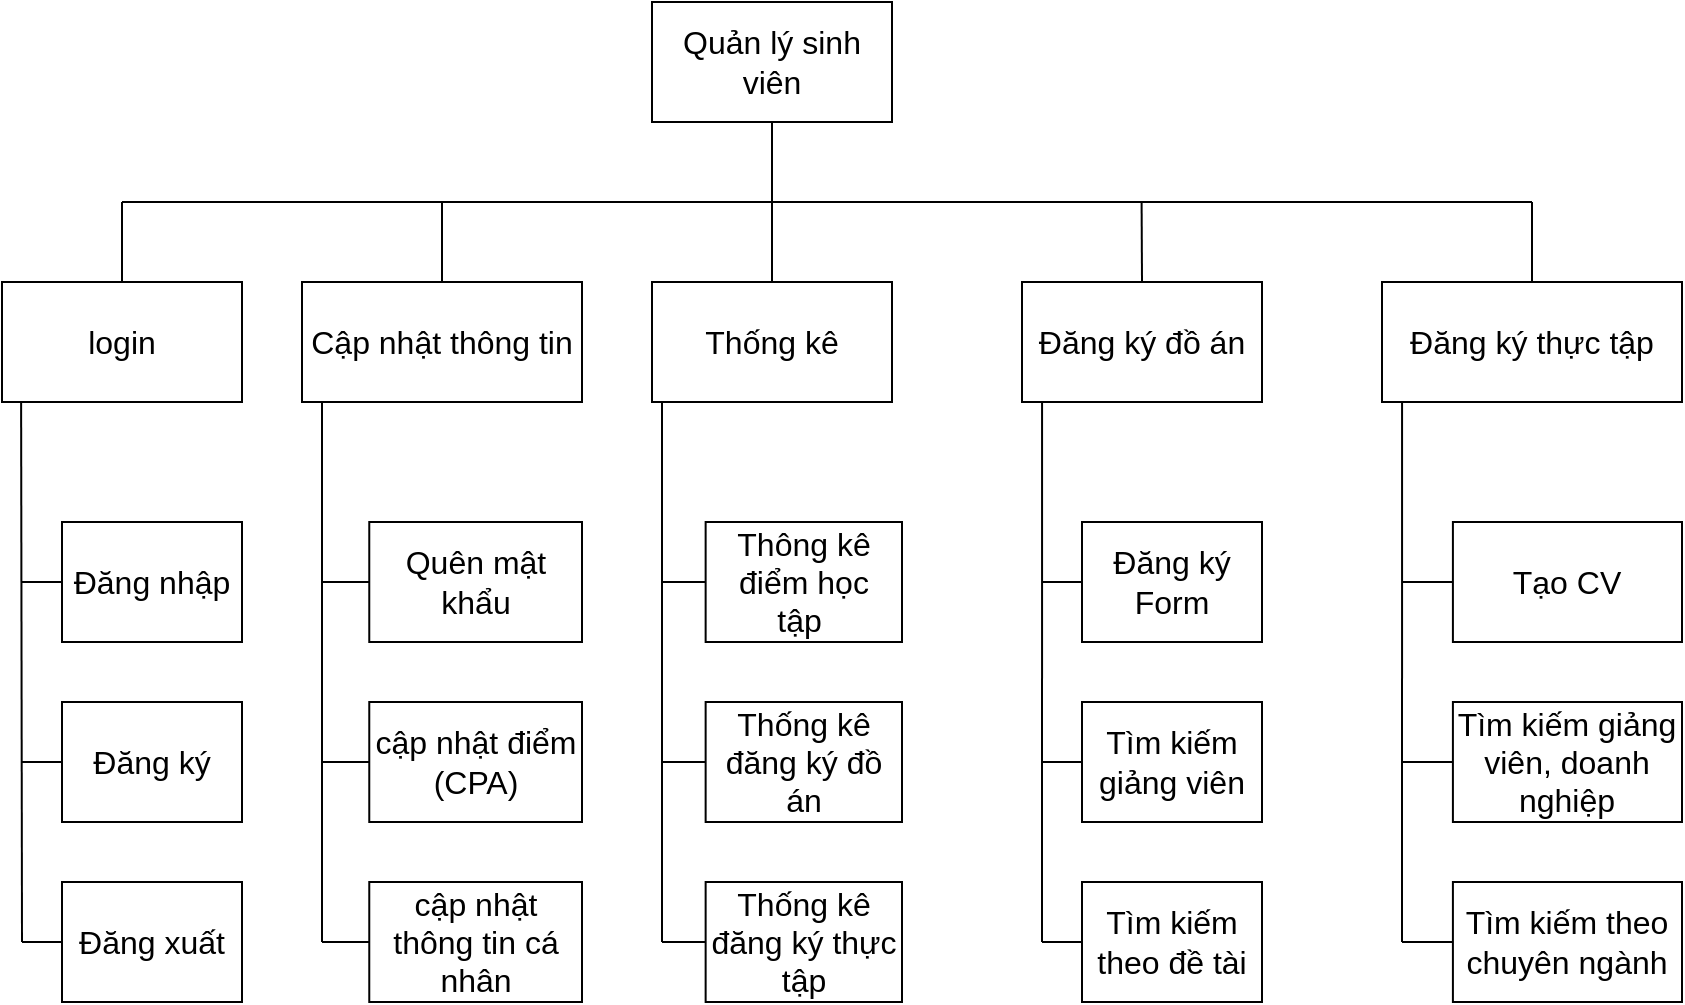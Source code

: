 <mxfile>
    <diagram id="5fNo3or9mdZo12ajClWs" name="Page-1">
        <mxGraphModel dx="1410" dy="1200" grid="1" gridSize="10" guides="1" tooltips="1" connect="1" arrows="1" fold="1" page="1" pageScale="1" pageWidth="850" pageHeight="1100" math="0" shadow="0">
            <root>
                <mxCell id="0"/>
                <mxCell id="1" parent="0"/>
                <mxCell id="2" value="Quản lý sinh viên" style="rounded=0;whiteSpace=wrap;html=1;fontSize=16;" parent="1" vertex="1">
                    <mxGeometry x="365" y="60" width="120" height="60" as="geometry"/>
                </mxCell>
                <mxCell id="3" value="login" style="rounded=0;whiteSpace=wrap;html=1;fontSize=16;" parent="1" vertex="1">
                    <mxGeometry x="40" y="200" width="120" height="60" as="geometry"/>
                </mxCell>
                <mxCell id="4" value="Cập nhật thông tin" style="rounded=0;whiteSpace=wrap;html=1;fontSize=16;" parent="1" vertex="1">
                    <mxGeometry x="190" y="200" width="140" height="60" as="geometry"/>
                </mxCell>
                <mxCell id="6" value="Đăng ký thực tập" style="rounded=0;whiteSpace=wrap;html=1;fontSize=16;" parent="1" vertex="1">
                    <mxGeometry x="730" y="200" width="150" height="60" as="geometry"/>
                </mxCell>
                <mxCell id="14" value="" style="endArrow=none;html=1;fontSize=16;" parent="1" edge="1">
                    <mxGeometry width="50" height="50" relative="1" as="geometry">
                        <mxPoint x="100" y="160" as="sourcePoint"/>
                        <mxPoint x="805" y="160" as="targetPoint"/>
                    </mxGeometry>
                </mxCell>
                <mxCell id="19" value="" style="endArrow=none;html=1;entryX=0.5;entryY=1;entryDx=0;entryDy=0;fontSize=16;" parent="1" target="2" edge="1">
                    <mxGeometry width="50" height="50" relative="1" as="geometry">
                        <mxPoint x="425" y="160" as="sourcePoint"/>
                        <mxPoint x="510" y="340" as="targetPoint"/>
                    </mxGeometry>
                </mxCell>
                <mxCell id="20" value="" style="endArrow=none;html=1;exitX=0.5;exitY=0;exitDx=0;exitDy=0;fontSize=16;" parent="1" source="3" edge="1">
                    <mxGeometry width="50" height="50" relative="1" as="geometry">
                        <mxPoint x="435" y="170" as="sourcePoint"/>
                        <mxPoint x="100" y="160" as="targetPoint"/>
                    </mxGeometry>
                </mxCell>
                <mxCell id="21" value="" style="endArrow=none;html=1;exitX=0.5;exitY=0;exitDx=0;exitDy=0;fontSize=16;" parent="1" source="4" edge="1">
                    <mxGeometry width="50" height="50" relative="1" as="geometry">
                        <mxPoint x="304" y="270" as="sourcePoint"/>
                        <mxPoint x="260" y="160" as="targetPoint"/>
                    </mxGeometry>
                </mxCell>
                <mxCell id="23" value="" style="endArrow=none;html=1;exitX=0.5;exitY=0;exitDx=0;exitDy=0;fontSize=16;" parent="1" source="6" edge="1">
                    <mxGeometry width="50" height="50" relative="1" as="geometry">
                        <mxPoint x="560" y="280" as="sourcePoint"/>
                        <mxPoint x="805" y="160" as="targetPoint"/>
                    </mxGeometry>
                </mxCell>
                <mxCell id="25" value="" style="endArrow=none;html=1;entryX=0.088;entryY=1.008;entryDx=0;entryDy=0;entryPerimeter=0;fontSize=16;" parent="1" edge="1">
                    <mxGeometry width="50" height="50" relative="1" as="geometry">
                        <mxPoint x="50" y="530" as="sourcePoint"/>
                        <mxPoint x="49.56" y="260.48" as="targetPoint"/>
                    </mxGeometry>
                </mxCell>
                <mxCell id="27" value="" style="group;fontSize=16;" parent="1" vertex="1" connectable="0">
                    <mxGeometry x="50" y="320" width="110" height="60" as="geometry"/>
                </mxCell>
                <mxCell id="16" value="Đăng nhập" style="rounded=0;whiteSpace=wrap;html=1;fontSize=16;" parent="27" vertex="1">
                    <mxGeometry x="20" width="90" height="60" as="geometry"/>
                </mxCell>
                <mxCell id="26" value="" style="endArrow=none;html=1;exitX=0;exitY=0.5;exitDx=0;exitDy=0;fontSize=16;" parent="27" source="16" edge="1">
                    <mxGeometry width="50" height="50" relative="1" as="geometry">
                        <mxPoint x="90" y="220" as="sourcePoint"/>
                        <mxPoint y="30" as="targetPoint"/>
                    </mxGeometry>
                </mxCell>
                <mxCell id="28" value="" style="group;fontSize=16;" parent="1" vertex="1" connectable="0">
                    <mxGeometry x="50" y="410" width="110" height="60" as="geometry"/>
                </mxCell>
                <mxCell id="29" value="Đăng ký" style="rounded=0;whiteSpace=wrap;html=1;fontSize=16;" parent="28" vertex="1">
                    <mxGeometry x="20" width="90" height="60" as="geometry"/>
                </mxCell>
                <mxCell id="30" value="" style="endArrow=none;html=1;exitX=0;exitY=0.5;exitDx=0;exitDy=0;fontSize=16;" parent="28" source="29" edge="1">
                    <mxGeometry width="50" height="50" relative="1" as="geometry">
                        <mxPoint x="90" y="220" as="sourcePoint"/>
                        <mxPoint y="30" as="targetPoint"/>
                    </mxGeometry>
                </mxCell>
                <mxCell id="31" value="" style="group;fontSize=16;" parent="1" vertex="1" connectable="0">
                    <mxGeometry x="50" y="500" width="110" height="60" as="geometry"/>
                </mxCell>
                <mxCell id="32" value="Đăng xuất" style="rounded=0;whiteSpace=wrap;html=1;fontSize=16;" parent="31" vertex="1">
                    <mxGeometry x="20" width="90" height="60" as="geometry"/>
                </mxCell>
                <mxCell id="33" value="" style="endArrow=none;html=1;exitX=0;exitY=0.5;exitDx=0;exitDy=0;fontSize=16;" parent="31" source="32" edge="1">
                    <mxGeometry width="50" height="50" relative="1" as="geometry">
                        <mxPoint x="90" y="220" as="sourcePoint"/>
                        <mxPoint y="30" as="targetPoint"/>
                    </mxGeometry>
                </mxCell>
                <mxCell id="34" value="" style="endArrow=none;html=1;fontSize=16;" parent="1" edge="1">
                    <mxGeometry width="50" height="50" relative="1" as="geometry">
                        <mxPoint x="200" y="530" as="sourcePoint"/>
                        <mxPoint x="200" y="260" as="targetPoint"/>
                    </mxGeometry>
                </mxCell>
                <mxCell id="35" value="" style="group;fontSize=16;" parent="1" vertex="1" connectable="0">
                    <mxGeometry x="200" y="320" width="130" height="60" as="geometry"/>
                </mxCell>
                <mxCell id="36" value="Quên mật khẩu" style="rounded=0;whiteSpace=wrap;html=1;fontSize=16;" parent="35" vertex="1">
                    <mxGeometry x="23.636" width="106.364" height="60" as="geometry"/>
                </mxCell>
                <mxCell id="37" value="" style="endArrow=none;html=1;exitX=0;exitY=0.5;exitDx=0;exitDy=0;fontSize=16;" parent="35" source="36" edge="1">
                    <mxGeometry width="50" height="50" relative="1" as="geometry">
                        <mxPoint x="106.364" y="220" as="sourcePoint"/>
                        <mxPoint y="30" as="targetPoint"/>
                    </mxGeometry>
                </mxCell>
                <mxCell id="38" value="" style="group;fontSize=16;" parent="1" vertex="1" connectable="0">
                    <mxGeometry x="200" y="410" width="130" height="60" as="geometry"/>
                </mxCell>
                <mxCell id="39" value="cập nhật điểm (CPA)" style="rounded=0;whiteSpace=wrap;html=1;fontSize=16;" parent="38" vertex="1">
                    <mxGeometry x="23.636" width="106.364" height="60" as="geometry"/>
                </mxCell>
                <mxCell id="40" value="" style="endArrow=none;html=1;exitX=0;exitY=0.5;exitDx=0;exitDy=0;fontSize=16;" parent="38" source="39" edge="1">
                    <mxGeometry width="50" height="50" relative="1" as="geometry">
                        <mxPoint x="106.364" y="220" as="sourcePoint"/>
                        <mxPoint y="30" as="targetPoint"/>
                    </mxGeometry>
                </mxCell>
                <mxCell id="41" value="" style="group;fontSize=16;" parent="1" vertex="1" connectable="0">
                    <mxGeometry x="200" y="500" width="130" height="60" as="geometry"/>
                </mxCell>
                <mxCell id="42" value="cập nhật thông tin cá nhân" style="rounded=0;whiteSpace=wrap;html=1;fontSize=16;" parent="41" vertex="1">
                    <mxGeometry x="23.636" width="106.364" height="60" as="geometry"/>
                </mxCell>
                <mxCell id="43" value="" style="endArrow=none;html=1;exitX=0;exitY=0.5;exitDx=0;exitDy=0;fontSize=16;" parent="41" source="42" edge="1">
                    <mxGeometry width="50" height="50" relative="1" as="geometry">
                        <mxPoint x="106.364" y="220" as="sourcePoint"/>
                        <mxPoint y="30" as="targetPoint"/>
                    </mxGeometry>
                </mxCell>
                <mxCell id="47" value="" style="endArrow=none;html=1;entryX=0.092;entryY=1;entryDx=0;entryDy=0;entryPerimeter=0;fontSize=16;" parent="1" edge="1">
                    <mxGeometry width="50" height="50" relative="1" as="geometry">
                        <mxPoint x="560" y="530" as="sourcePoint"/>
                        <mxPoint x="560.04" y="260" as="targetPoint"/>
                    </mxGeometry>
                </mxCell>
                <mxCell id="48" value="" style="group;fontSize=16;" parent="1" vertex="1" connectable="0">
                    <mxGeometry x="580" y="160" width="120" height="100" as="geometry"/>
                </mxCell>
                <mxCell id="5" value="Đăng ký đồ án" style="rounded=0;whiteSpace=wrap;html=1;fontSize=16;" parent="48" vertex="1">
                    <mxGeometry x="-30" y="40" width="120" height="60" as="geometry"/>
                </mxCell>
                <mxCell id="81" value="" style="endArrow=none;html=1;fontSize=16;" edge="1" parent="48">
                    <mxGeometry width="50" height="50" relative="1" as="geometry">
                        <mxPoint x="30" y="40" as="sourcePoint"/>
                        <mxPoint x="29.8" as="targetPoint"/>
                    </mxGeometry>
                </mxCell>
                <mxCell id="53" value="" style="group;fontSize=16;" parent="1" vertex="1" connectable="0">
                    <mxGeometry x="560" y="320" width="110" height="60" as="geometry"/>
                </mxCell>
                <mxCell id="54" value="Đăng ký Form" style="rounded=0;whiteSpace=wrap;html=1;fontSize=16;" parent="53" vertex="1">
                    <mxGeometry x="20" width="90" height="60" as="geometry"/>
                </mxCell>
                <mxCell id="55" value="" style="endArrow=none;html=1;exitX=0;exitY=0.5;exitDx=0;exitDy=0;fontSize=16;" parent="53" source="54" edge="1">
                    <mxGeometry width="50" height="50" relative="1" as="geometry">
                        <mxPoint x="90" y="220" as="sourcePoint"/>
                        <mxPoint y="30" as="targetPoint"/>
                    </mxGeometry>
                </mxCell>
                <mxCell id="56" value="" style="group;fontSize=16;" parent="1" vertex="1" connectable="0">
                    <mxGeometry x="560" y="410" width="110" height="60" as="geometry"/>
                </mxCell>
                <mxCell id="57" value="Tìm kiếm giảng viên" style="rounded=0;whiteSpace=wrap;html=1;fontSize=16;" parent="56" vertex="1">
                    <mxGeometry x="20" width="90" height="60" as="geometry"/>
                </mxCell>
                <mxCell id="58" value="" style="endArrow=none;html=1;exitX=0;exitY=0.5;exitDx=0;exitDy=0;fontSize=16;" parent="56" source="57" edge="1">
                    <mxGeometry width="50" height="50" relative="1" as="geometry">
                        <mxPoint x="90" y="220" as="sourcePoint"/>
                        <mxPoint y="30" as="targetPoint"/>
                    </mxGeometry>
                </mxCell>
                <mxCell id="62" value="" style="group;fontSize=16;" parent="1" vertex="1" connectable="0">
                    <mxGeometry x="560" y="500" width="110" height="60" as="geometry"/>
                </mxCell>
                <mxCell id="63" value="Tìm kiếm theo đề tài" style="rounded=0;whiteSpace=wrap;html=1;fontSize=16;" parent="62" vertex="1">
                    <mxGeometry x="20" width="90" height="60" as="geometry"/>
                </mxCell>
                <mxCell id="64" value="" style="endArrow=none;html=1;exitX=0;exitY=0.5;exitDx=0;exitDy=0;fontSize=16;" parent="62" source="63" edge="1">
                    <mxGeometry width="50" height="50" relative="1" as="geometry">
                        <mxPoint x="90" y="220" as="sourcePoint"/>
                        <mxPoint y="30" as="targetPoint"/>
                    </mxGeometry>
                </mxCell>
                <mxCell id="65" value="" style="group;fontSize=16;" parent="1" vertex="1" connectable="0">
                    <mxGeometry x="740" y="320" width="140" height="60" as="geometry"/>
                </mxCell>
                <mxCell id="66" value="Tạo CV" style="rounded=0;whiteSpace=wrap;html=1;fontSize=16;" parent="65" vertex="1">
                    <mxGeometry x="25.455" width="114.545" height="60" as="geometry"/>
                </mxCell>
                <mxCell id="67" value="" style="endArrow=none;html=1;exitX=0;exitY=0.5;exitDx=0;exitDy=0;fontSize=16;" parent="65" source="66" edge="1">
                    <mxGeometry width="50" height="50" relative="1" as="geometry">
                        <mxPoint x="114.545" y="220" as="sourcePoint"/>
                        <mxPoint y="30" as="targetPoint"/>
                    </mxGeometry>
                </mxCell>
                <mxCell id="68" value="" style="group;fontSize=16;" parent="1" vertex="1" connectable="0">
                    <mxGeometry x="740" y="410" width="140" height="60" as="geometry"/>
                </mxCell>
                <mxCell id="69" value="Tìm kiếm giảng viên, doanh nghiệp" style="rounded=0;whiteSpace=wrap;html=1;fontSize=16;" parent="68" vertex="1">
                    <mxGeometry x="25.455" width="114.545" height="60" as="geometry"/>
                </mxCell>
                <mxCell id="70" value="" style="endArrow=none;html=1;exitX=0;exitY=0.5;exitDx=0;exitDy=0;fontSize=16;" parent="68" source="69" edge="1">
                    <mxGeometry width="50" height="50" relative="1" as="geometry">
                        <mxPoint x="114.545" y="220" as="sourcePoint"/>
                        <mxPoint y="30" as="targetPoint"/>
                    </mxGeometry>
                </mxCell>
                <mxCell id="71" value="" style="group;fontSize=16;" parent="1" vertex="1" connectable="0">
                    <mxGeometry x="740" y="500" width="140" height="60" as="geometry"/>
                </mxCell>
                <mxCell id="72" value="Tìm kiếm theo chuyên ngành" style="rounded=0;whiteSpace=wrap;html=1;fontSize=16;" parent="71" vertex="1">
                    <mxGeometry x="25.455" width="114.545" height="60" as="geometry"/>
                </mxCell>
                <mxCell id="73" value="" style="endArrow=none;html=1;exitX=0;exitY=0.5;exitDx=0;exitDy=0;fontSize=16;" parent="71" source="72" edge="1">
                    <mxGeometry width="50" height="50" relative="1" as="geometry">
                        <mxPoint x="114.545" y="220" as="sourcePoint"/>
                        <mxPoint y="30" as="targetPoint"/>
                    </mxGeometry>
                </mxCell>
                <mxCell id="74" value="" style="endArrow=none;html=1;entryX=0.092;entryY=1;entryDx=0;entryDy=0;entryPerimeter=0;fontSize=16;" parent="1" edge="1">
                    <mxGeometry width="50" height="50" relative="1" as="geometry">
                        <mxPoint x="740" y="530" as="sourcePoint"/>
                        <mxPoint x="740.04" y="260" as="targetPoint"/>
                    </mxGeometry>
                </mxCell>
                <mxCell id="80" value="" style="endArrow=none;html=1;exitX=0.5;exitY=0;exitDx=0;exitDy=0;fontSize=16;" edge="1" parent="1" source="50">
                    <mxGeometry width="50" height="50" relative="1" as="geometry">
                        <mxPoint x="426" y="200" as="sourcePoint"/>
                        <mxPoint x="425" y="160" as="targetPoint"/>
                    </mxGeometry>
                </mxCell>
                <mxCell id="44" value="" style="group;fontSize=16;" parent="1" vertex="1" connectable="0">
                    <mxGeometry x="370" y="320" width="120" height="60" as="geometry"/>
                </mxCell>
                <mxCell id="45" value="Thông kê điểm học tập&amp;nbsp;" style="rounded=0;whiteSpace=wrap;html=1;fontSize=16;" parent="44" vertex="1">
                    <mxGeometry x="21.818" width="98.182" height="60" as="geometry"/>
                </mxCell>
                <mxCell id="46" value="" style="endArrow=none;html=1;exitX=0;exitY=0.5;exitDx=0;exitDy=0;fontSize=16;" parent="44" source="45" edge="1">
                    <mxGeometry width="50" height="50" relative="1" as="geometry">
                        <mxPoint x="98.182" y="220" as="sourcePoint"/>
                        <mxPoint y="30" as="targetPoint"/>
                    </mxGeometry>
                </mxCell>
                <mxCell id="50" value="Thống kê" style="rounded=0;whiteSpace=wrap;html=1;fontSize=16;" parent="1" vertex="1">
                    <mxGeometry x="365" y="200" width="120" height="60" as="geometry"/>
                </mxCell>
                <mxCell id="52" value="" style="endArrow=none;html=1;fontSize=16;" parent="1" edge="1">
                    <mxGeometry width="50" height="50" relative="1" as="geometry">
                        <mxPoint x="370" y="530" as="sourcePoint"/>
                        <mxPoint x="370" y="260" as="targetPoint"/>
                    </mxGeometry>
                </mxCell>
                <mxCell id="59" value="" style="group;fontSize=16;" parent="1" vertex="1" connectable="0">
                    <mxGeometry x="370" y="410" width="120" height="60" as="geometry"/>
                </mxCell>
                <mxCell id="60" value="Thống kê đăng ký đồ án" style="rounded=0;whiteSpace=wrap;html=1;fontSize=16;" parent="59" vertex="1">
                    <mxGeometry x="21.818" width="98.182" height="60" as="geometry"/>
                </mxCell>
                <mxCell id="61" value="" style="endArrow=none;html=1;exitX=0;exitY=0.5;exitDx=0;exitDy=0;fontSize=16;" parent="59" source="60" edge="1">
                    <mxGeometry width="50" height="50" relative="1" as="geometry">
                        <mxPoint x="98.182" y="220" as="sourcePoint"/>
                        <mxPoint y="30" as="targetPoint"/>
                    </mxGeometry>
                </mxCell>
                <mxCell id="75" value="" style="group;fontSize=16;" vertex="1" connectable="0" parent="1">
                    <mxGeometry x="370" y="500" width="120" height="60" as="geometry"/>
                </mxCell>
                <mxCell id="76" value="Thống kê đăng ký thực tập" style="rounded=0;whiteSpace=wrap;html=1;fontSize=16;" vertex="1" parent="75">
                    <mxGeometry x="21.818" width="98.182" height="60" as="geometry"/>
                </mxCell>
                <mxCell id="77" value="" style="endArrow=none;html=1;exitX=0;exitY=0.5;exitDx=0;exitDy=0;fontSize=16;" edge="1" parent="75" source="76">
                    <mxGeometry width="50" height="50" relative="1" as="geometry">
                        <mxPoint x="98.182" y="220" as="sourcePoint"/>
                        <mxPoint y="30" as="targetPoint"/>
                    </mxGeometry>
                </mxCell>
            </root>
        </mxGraphModel>
    </diagram>
</mxfile>